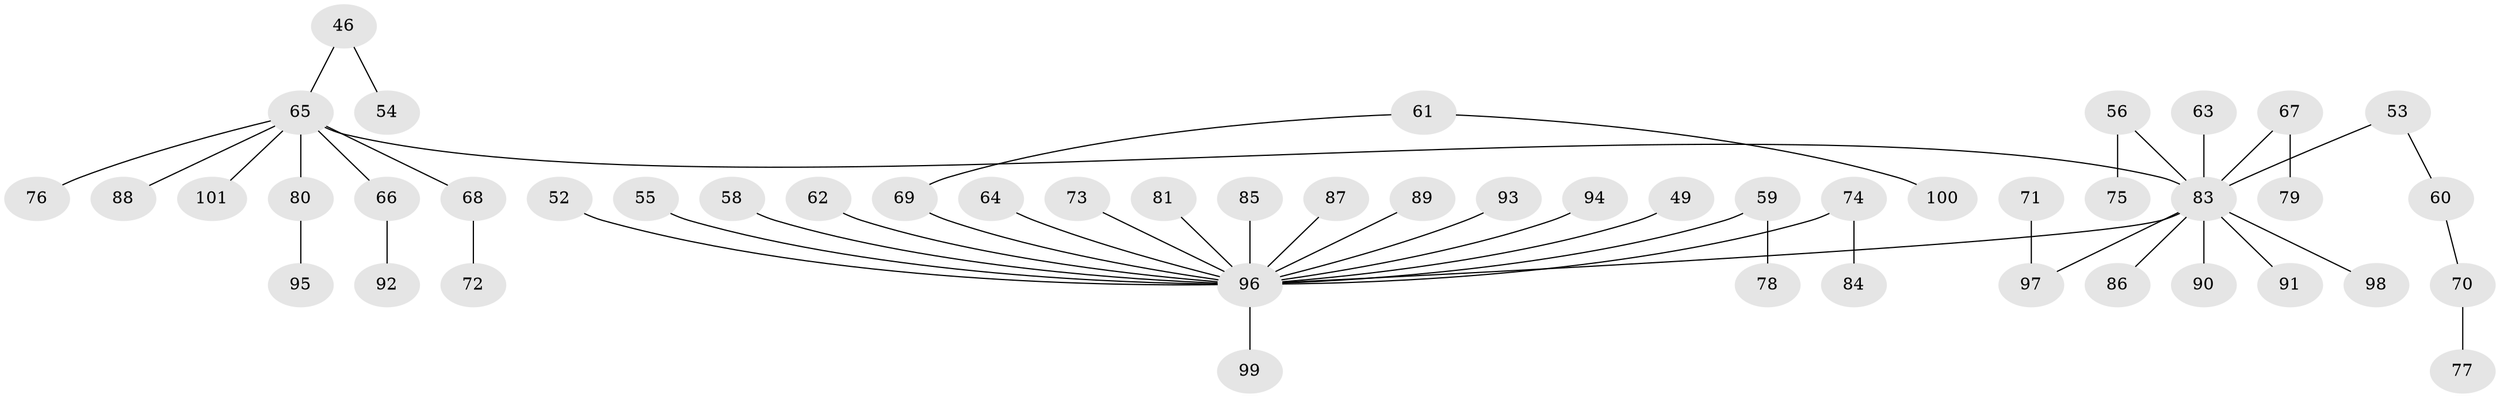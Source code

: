 // original degree distribution, {5: 0.039603960396039604, 7: 0.009900990099009901, 2: 0.24752475247524752, 9: 0.009900990099009901, 3: 0.1485148514851485, 4: 0.0297029702970297, 6: 0.009900990099009901, 1: 0.504950495049505}
// Generated by graph-tools (version 1.1) at 2025/52/03/09/25 04:52:30]
// undirected, 50 vertices, 49 edges
graph export_dot {
graph [start="1"]
  node [color=gray90,style=filled];
  46 [super="+27"];
  49;
  52;
  53;
  54;
  55;
  56;
  58;
  59;
  60;
  61;
  62;
  63;
  64;
  65 [super="+26+38"];
  66;
  67;
  68;
  69 [super="+50"];
  70;
  71;
  72;
  73;
  74;
  75;
  76;
  77;
  78;
  79;
  80 [super="+51"];
  81;
  83 [super="+19+39+44+82+13+18+20+34+40"];
  84;
  85;
  86;
  87;
  88;
  89;
  90;
  91;
  92;
  93;
  94;
  95;
  96 [super="+3+25+23+24+30+21+29+36+42+57+47+48"];
  97 [super="+37+41+45"];
  98;
  99;
  100;
  101;
  46 -- 54;
  46 -- 65;
  49 -- 96;
  52 -- 96;
  53 -- 60;
  53 -- 83;
  55 -- 96;
  56 -- 75;
  56 -- 83;
  58 -- 96;
  59 -- 78;
  59 -- 96;
  60 -- 70;
  61 -- 100;
  61 -- 69;
  62 -- 96;
  63 -- 83;
  64 -- 96;
  65 -- 68;
  65 -- 101;
  65 -- 88;
  65 -- 66;
  65 -- 76;
  65 -- 83;
  65 -- 80;
  66 -- 92;
  67 -- 79;
  67 -- 83;
  68 -- 72;
  69 -- 96;
  70 -- 77;
  71 -- 97;
  73 -- 96;
  74 -- 84;
  74 -- 96;
  80 -- 95;
  81 -- 96;
  83 -- 97;
  83 -- 96;
  83 -- 86;
  83 -- 91;
  83 -- 90;
  83 -- 98;
  85 -- 96;
  87 -- 96;
  89 -- 96;
  93 -- 96;
  94 -- 96;
  96 -- 99;
}
